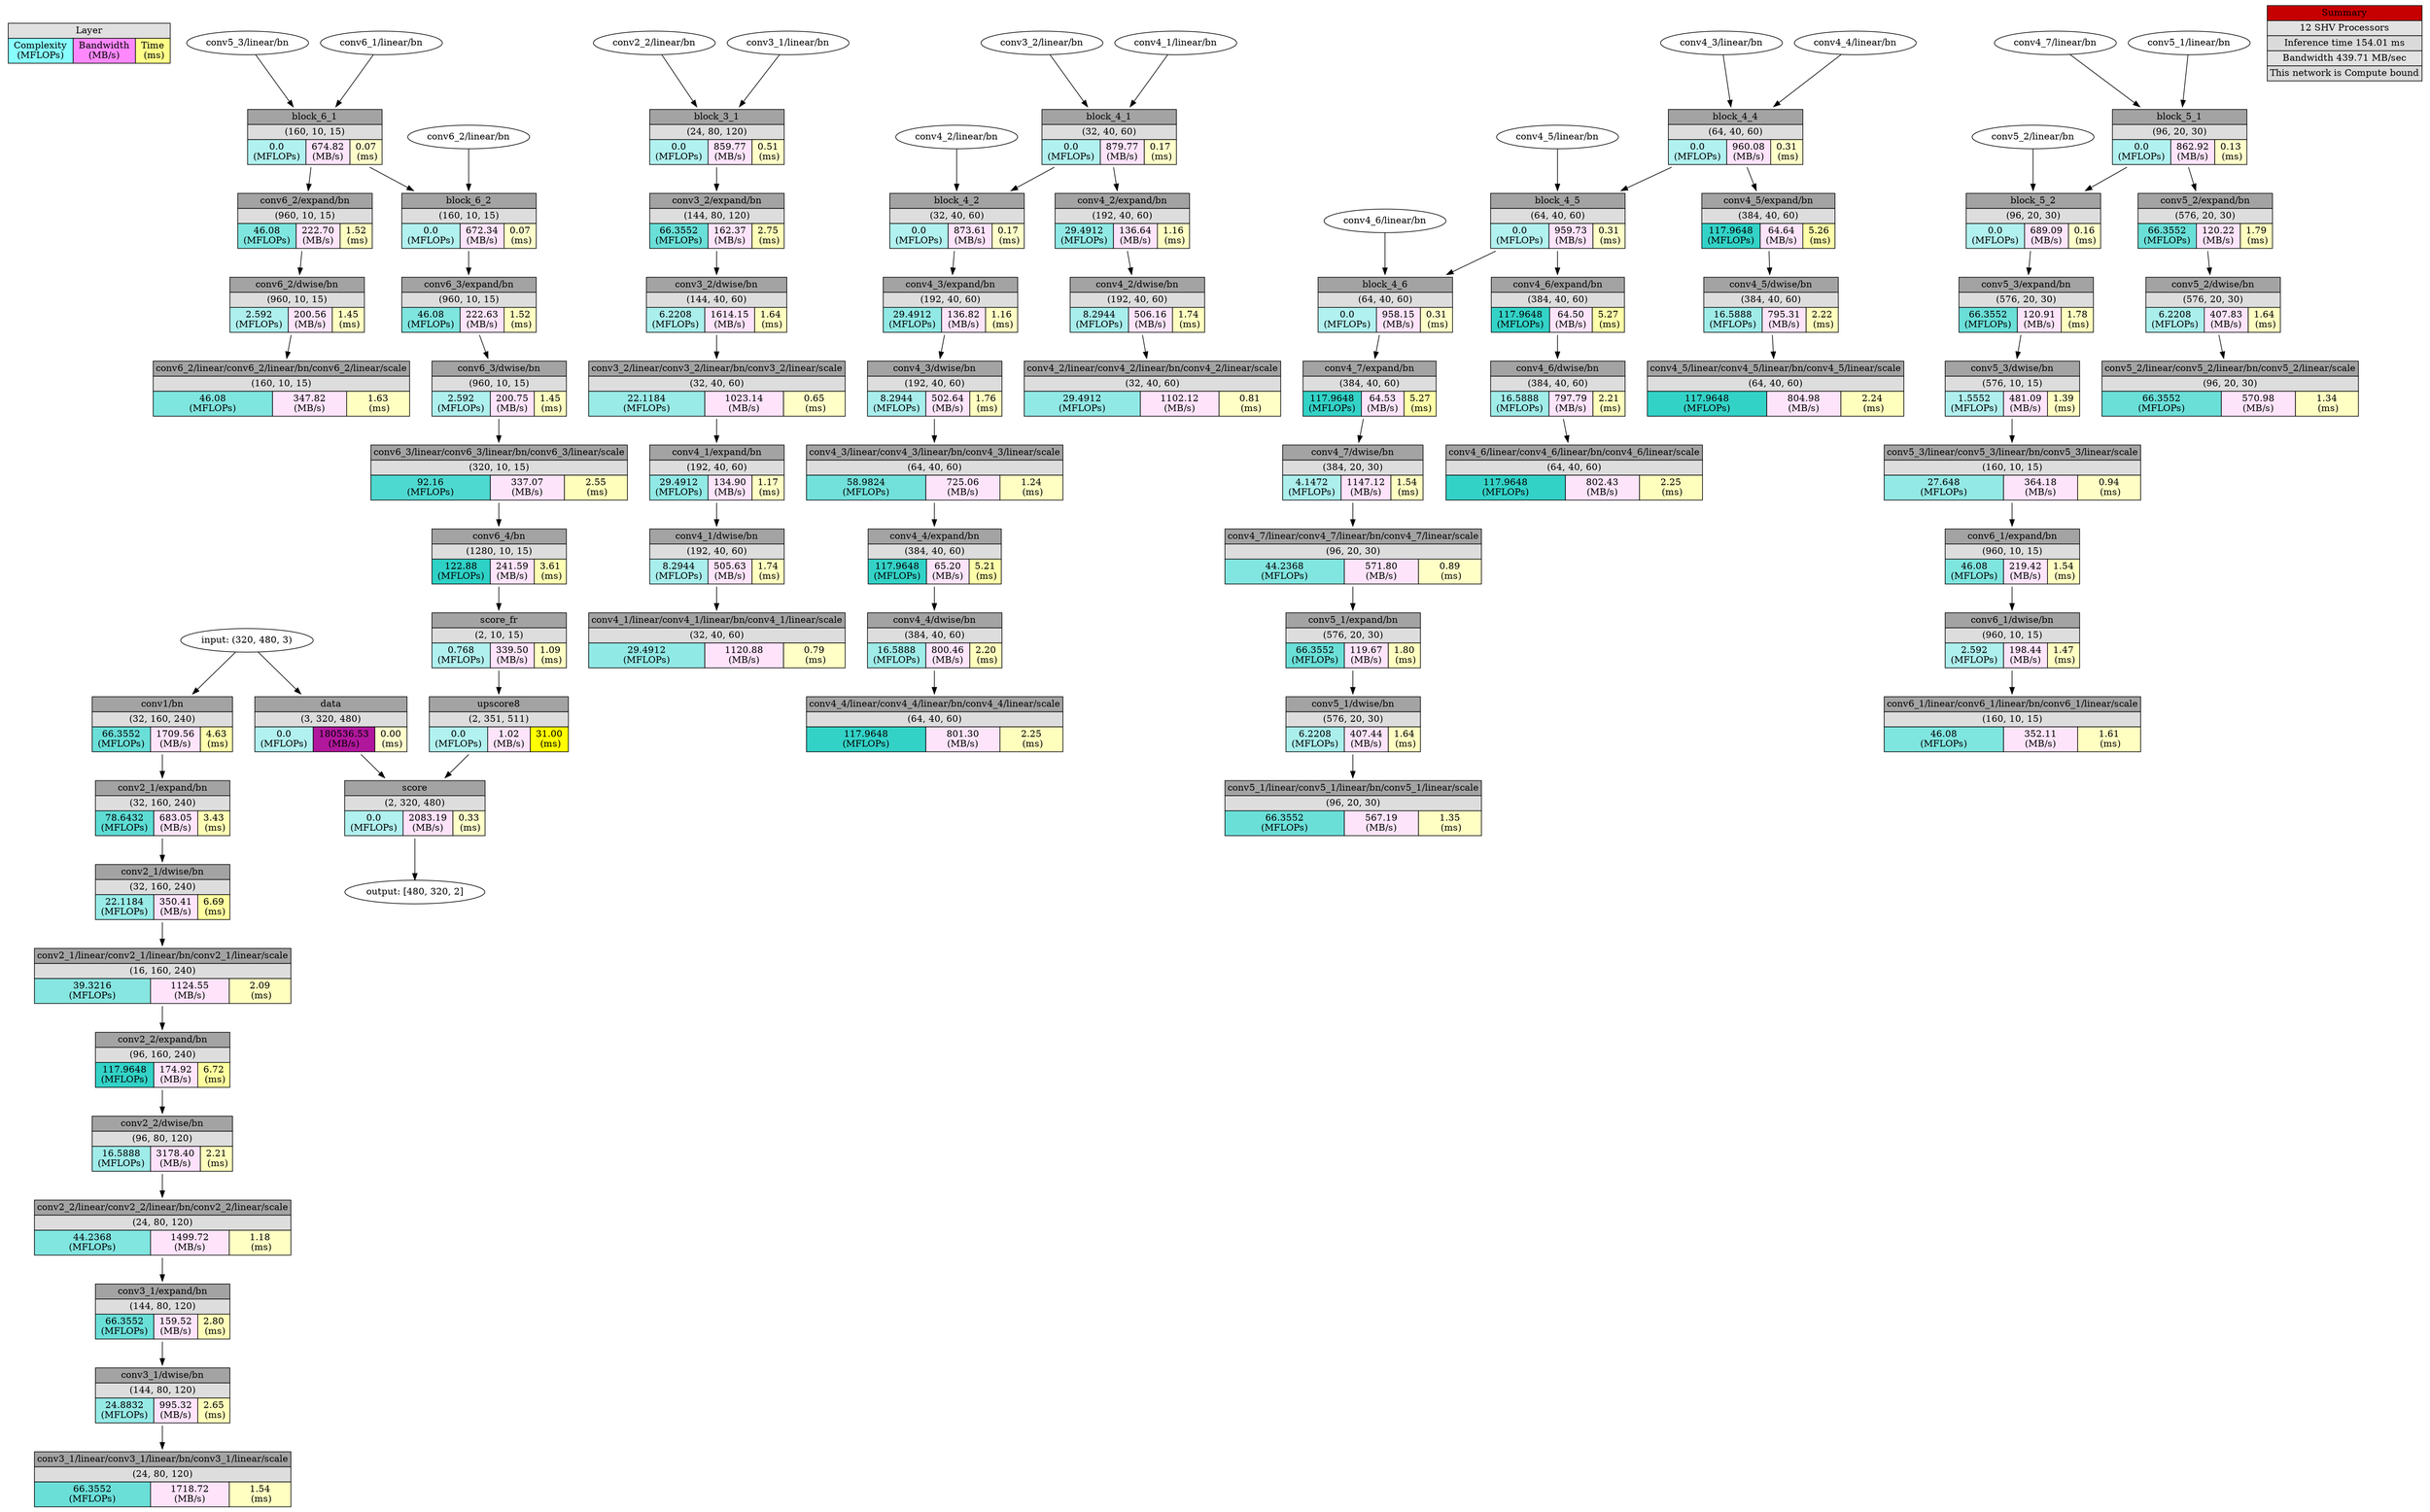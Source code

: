 digraph output {
	Legend [label=<<TABLE BORDER="0" CELLBORDER="1" CELLSPACING="0" CELLPADDING="3">
<TR><TD  BGCOLOR = "#E0E0E0" COLSPAN="3">Layer</TD></TR>
<TR><TD BGCOLOR = "#88FFFF"> Complexity <br/> (MFLOPs) </TD>
<TD BGCOLOR = "#FF88FF"> Bandwidth <br/> (MB/s) </TD>
<TD BGCOLOR = "#FFFF88"> Time <br/> (ms)</TD></TR>
</TABLE>>
 shape=plaintext]
	Input [label="input: (320, 480, 3)"]
	data [label=<
<TABLE BORDER="0" CELLBORDER="1" CELLSPACING="0" CELLPADDING="3">
<TR>
    <TD  BGCOLOR = "#A3A3A3" COLSPAN="3">data</TD>
</TR>
<TR>
    <TD  BGCOLOR = "#DDDDDD" COLSPAN="3">(3, 320, 480)</TD>
</TR>
<TR>
    <TD BGCOLOR = "#B1F1EF"> 0.0 <br/> (MFLOPs) </TD>
    <TD BGCOLOR = "#B1179D"> 180536.53 <br/> (MB/s) </TD>
    <TD BGCOLOR = "#FFFFCC"> 0.00 <br/> (ms)</TD>
</TR>
</TABLE>>
 shape=plaintext]
	Input -> data
	score [label=<
<TABLE BORDER="0" CELLBORDER="1" CELLSPACING="0" CELLPADDING="3">
<TR>
    <TD  BGCOLOR = "#A3A3A3" COLSPAN="3">score</TD>
</TR>
<TR>
    <TD  BGCOLOR = "#DDDDDD" COLSPAN="3">(2, 320, 480)</TD>
</TR>
<TR>
    <TD BGCOLOR = "#B1F1EF"> 0.0 <br/> (MFLOPs) </TD>
    <TD BGCOLOR = "#FEE2FA"> 2083.19 <br/> (MB/s) </TD>
    <TD BGCOLOR = "#FFFFC9"> 0.33 <br/> (ms)</TD>
</TR>
</TABLE>>
 shape=plaintext]
	upscore8 -> score
	data -> score
	"conv1/bn" [label=<
<TABLE BORDER="0" CELLBORDER="1" CELLSPACING="0" CELLPADDING="3">
<TR>
    <TD  BGCOLOR = "#A3A3A3" COLSPAN="3">conv1/bn</TD>
</TR>
<TR>
    <TD  BGCOLOR = "#DDDDDD" COLSPAN="3">(32, 160, 240)</TD>
</TR>
<TR>
    <TD BGCOLOR = "#6ADFD8"> 66.3552 <br/> (MFLOPs) </TD>
    <TD BGCOLOR = "#FEE3FB"> 1709.56 <br/> (MB/s) </TD>
    <TD BGCOLOR = "#FFFFAD"> 4.63 <br/> (ms)</TD>
</TR>
</TABLE>>
 shape=plaintext]
	Input -> "conv1/bn"
	"conv2_1/expand/bn" [label=<
<TABLE BORDER="0" CELLBORDER="1" CELLSPACING="0" CELLPADDING="3">
<TR>
    <TD  BGCOLOR = "#A3A3A3" COLSPAN="3">conv2_1/expand/bn</TD>
</TR>
<TR>
    <TD  BGCOLOR = "#DDDDDD" COLSPAN="3">(32, 160, 240)</TD>
</TR>
<TR>
    <TD BGCOLOR = "#5DDCD4"> 78.6432 <br/> (MFLOPs) </TD>
    <TD BGCOLOR = "#FEE4FB"> 683.05 <br/> (MB/s) </TD>
    <TD BGCOLOR = "#FFFFB5"> 3.43 <br/> (ms)</TD>
</TR>
</TABLE>>
 shape=plaintext]
	"conv1/bn" -> "conv2_1/expand/bn"
	"conv2_1/dwise/bn" [label=<
<TABLE BORDER="0" CELLBORDER="1" CELLSPACING="0" CELLPADDING="3">
<TR>
    <TD  BGCOLOR = "#A3A3A3" COLSPAN="3">conv2_1/dwise/bn</TD>
</TR>
<TR>
    <TD  BGCOLOR = "#DDDDDD" COLSPAN="3">(32, 160, 240)</TD>
</TR>
<TR>
    <TD BGCOLOR = "#99EBE7"> 22.1184 <br/> (MFLOPs) </TD>
    <TD BGCOLOR = "#FEE4FB"> 350.41 <br/> (MB/s) </TD>
    <TD BGCOLOR = "#FFFF9F"> 6.69 <br/> (ms)</TD>
</TR>
</TABLE>>
 shape=plaintext]
	"conv2_1/expand/bn" -> "conv2_1/dwise/bn"
	"conv2_1/linear/conv2_1/linear/bn/conv2_1/linear/scale" [label=<
<TABLE BORDER="0" CELLBORDER="1" CELLSPACING="0" CELLPADDING="3">
<TR>
    <TD  BGCOLOR = "#A3A3A3" COLSPAN="3">conv2_1/linear/conv2_1/linear/bn/conv2_1/linear/scale</TD>
</TR>
<TR>
    <TD  BGCOLOR = "#DDDDDD" COLSPAN="3">(16, 160, 240)</TD>
</TR>
<TR>
    <TD BGCOLOR = "#87E6E1"> 39.3216 <br/> (MFLOPs) </TD>
    <TD BGCOLOR = "#FEE3FB"> 1124.55 <br/> (MB/s) </TD>
    <TD BGCOLOR = "#FFFFBE"> 2.09 <br/> (ms)</TD>
</TR>
</TABLE>>
 shape=plaintext]
	"conv2_1/dwise/bn" -> "conv2_1/linear/conv2_1/linear/bn/conv2_1/linear/scale"
	"conv2_2/expand/bn" [label=<
<TABLE BORDER="0" CELLBORDER="1" CELLSPACING="0" CELLPADDING="3">
<TR>
    <TD  BGCOLOR = "#A3A3A3" COLSPAN="3">conv2_2/expand/bn</TD>
</TR>
<TR>
    <TD  BGCOLOR = "#DDDDDD" COLSPAN="3">(96, 160, 240)</TD>
</TR>
<TR>
    <TD BGCOLOR = "#33D2C7"> 117.9648 <br/> (MFLOPs) </TD>
    <TD BGCOLOR = "#FEE4FB"> 174.92 <br/> (MB/s) </TD>
    <TD BGCOLOR = "#FFFF9F"> 6.72 <br/> (ms)</TD>
</TR>
</TABLE>>
 shape=plaintext]
	"conv2_1/linear/conv2_1/linear/bn/conv2_1/linear/scale" -> "conv2_2/expand/bn"
	"conv2_2/dwise/bn" [label=<
<TABLE BORDER="0" CELLBORDER="1" CELLSPACING="0" CELLPADDING="3">
<TR>
    <TD  BGCOLOR = "#A3A3A3" COLSPAN="3">conv2_2/dwise/bn</TD>
</TR>
<TR>
    <TD  BGCOLOR = "#DDDDDD" COLSPAN="3">(96, 80, 120)</TD>
</TR>
<TR>
    <TD BGCOLOR = "#9FECE9"> 16.5888 <br/> (MFLOPs) </TD>
    <TD BGCOLOR = "#FDE1FA"> 3178.40 <br/> (MB/s) </TD>
    <TD BGCOLOR = "#FFFFBD"> 2.21 <br/> (ms)</TD>
</TR>
</TABLE>>
 shape=plaintext]
	"conv2_2/expand/bn" -> "conv2_2/dwise/bn"
	"conv2_2/linear/conv2_2/linear/bn/conv2_2/linear/scale" [label=<
<TABLE BORDER="0" CELLBORDER="1" CELLSPACING="0" CELLPADDING="3">
<TR>
    <TD  BGCOLOR = "#A3A3A3" COLSPAN="3">conv2_2/linear/conv2_2/linear/bn/conv2_2/linear/scale</TD>
</TR>
<TR>
    <TD  BGCOLOR = "#DDDDDD" COLSPAN="3">(24, 80, 120)</TD>
</TR>
<TR>
    <TD BGCOLOR = "#81E5E0"> 44.2368 <br/> (MFLOPs) </TD>
    <TD BGCOLOR = "#FEE3FB"> 1499.72 <br/> (MB/s) </TD>
    <TD BGCOLOR = "#FFFFC4"> 1.18 <br/> (ms)</TD>
</TR>
</TABLE>>
 shape=plaintext]
	"conv2_2/dwise/bn" -> "conv2_2/linear/conv2_2/linear/bn/conv2_2/linear/scale"
	"conv3_1/expand/bn" [label=<
<TABLE BORDER="0" CELLBORDER="1" CELLSPACING="0" CELLPADDING="3">
<TR>
    <TD  BGCOLOR = "#A3A3A3" COLSPAN="3">conv3_1/expand/bn</TD>
</TR>
<TR>
    <TD  BGCOLOR = "#DDDDDD" COLSPAN="3">(144, 80, 120)</TD>
</TR>
<TR>
    <TD BGCOLOR = "#6ADFD8"> 66.3552 <br/> (MFLOPs) </TD>
    <TD BGCOLOR = "#FEE4FB"> 159.52 <br/> (MB/s) </TD>
    <TD BGCOLOR = "#FFFFB9"> 2.80 <br/> (ms)</TD>
</TR>
</TABLE>>
 shape=plaintext]
	"conv2_2/linear/conv2_2/linear/bn/conv2_2/linear/scale" -> "conv3_1/expand/bn"
	"conv3_1/dwise/bn" [label=<
<TABLE BORDER="0" CELLBORDER="1" CELLSPACING="0" CELLPADDING="3">
<TR>
    <TD  BGCOLOR = "#A3A3A3" COLSPAN="3">conv3_1/dwise/bn</TD>
</TR>
<TR>
    <TD  BGCOLOR = "#DDDDDD" COLSPAN="3">(144, 80, 120)</TD>
</TR>
<TR>
    <TD BGCOLOR = "#96EAE6"> 24.8832 <br/> (MFLOPs) </TD>
    <TD BGCOLOR = "#FEE3FB"> 995.32 <br/> (MB/s) </TD>
    <TD BGCOLOR = "#FFFFBA"> 2.65 <br/> (ms)</TD>
</TR>
</TABLE>>
 shape=plaintext]
	"conv3_1/expand/bn" -> "conv3_1/dwise/bn"
	"conv3_1/linear/conv3_1/linear/bn/conv3_1/linear/scale" [label=<
<TABLE BORDER="0" CELLBORDER="1" CELLSPACING="0" CELLPADDING="3">
<TR>
    <TD  BGCOLOR = "#A3A3A3" COLSPAN="3">conv3_1/linear/conv3_1/linear/bn/conv3_1/linear/scale</TD>
</TR>
<TR>
    <TD  BGCOLOR = "#DDDDDD" COLSPAN="3">(24, 80, 120)</TD>
</TR>
<TR>
    <TD BGCOLOR = "#6ADFD8"> 66.3552 <br/> (MFLOPs) </TD>
    <TD BGCOLOR = "#FEE3FB"> 1718.72 <br/> (MB/s) </TD>
    <TD BGCOLOR = "#FFFFC1"> 1.54 <br/> (ms)</TD>
</TR>
</TABLE>>
 shape=plaintext]
	"conv3_1/dwise/bn" -> "conv3_1/linear/conv3_1/linear/bn/conv3_1/linear/scale"
	block_3_1 [label=<
<TABLE BORDER="0" CELLBORDER="1" CELLSPACING="0" CELLPADDING="3">
<TR>
    <TD  BGCOLOR = "#A3A3A3" COLSPAN="3">block_3_1</TD>
</TR>
<TR>
    <TD  BGCOLOR = "#DDDDDD" COLSPAN="3">(24, 80, 120)</TD>
</TR>
<TR>
    <TD BGCOLOR = "#B1F1EF"> 0.0 <br/> (MFLOPs) </TD>
    <TD BGCOLOR = "#FEE4FB"> 859.77 <br/> (MB/s) </TD>
    <TD BGCOLOR = "#FFFFC8"> 0.51 <br/> (ms)</TD>
</TR>
</TABLE>>
 shape=plaintext]
	"conv2_2/linear/bn" -> block_3_1
	"conv3_1/linear/bn" -> block_3_1
	"conv3_2/expand/bn" [label=<
<TABLE BORDER="0" CELLBORDER="1" CELLSPACING="0" CELLPADDING="3">
<TR>
    <TD  BGCOLOR = "#A3A3A3" COLSPAN="3">conv3_2/expand/bn</TD>
</TR>
<TR>
    <TD  BGCOLOR = "#DDDDDD" COLSPAN="3">(144, 80, 120)</TD>
</TR>
<TR>
    <TD BGCOLOR = "#6ADFD8"> 66.3552 <br/> (MFLOPs) </TD>
    <TD BGCOLOR = "#FEE4FB"> 162.37 <br/> (MB/s) </TD>
    <TD BGCOLOR = "#FFFFB9"> 2.75 <br/> (ms)</TD>
</TR>
</TABLE>>
 shape=plaintext]
	block_3_1 -> "conv3_2/expand/bn"
	"conv3_2/dwise/bn" [label=<
<TABLE BORDER="0" CELLBORDER="1" CELLSPACING="0" CELLPADDING="3">
<TR>
    <TD  BGCOLOR = "#A3A3A3" COLSPAN="3">conv3_2/dwise/bn</TD>
</TR>
<TR>
    <TD  BGCOLOR = "#DDDDDD" COLSPAN="3">(144, 40, 60)</TD>
</TR>
<TR>
    <TD BGCOLOR = "#AAEFEC"> 6.2208 <br/> (MFLOPs) </TD>
    <TD BGCOLOR = "#FEE3FB"> 1614.15 <br/> (MB/s) </TD>
    <TD BGCOLOR = "#FFFFC1"> 1.64 <br/> (ms)</TD>
</TR>
</TABLE>>
 shape=plaintext]
	"conv3_2/expand/bn" -> "conv3_2/dwise/bn"
	"conv3_2/linear/conv3_2/linear/bn/conv3_2/linear/scale" [label=<
<TABLE BORDER="0" CELLBORDER="1" CELLSPACING="0" CELLPADDING="3">
<TR>
    <TD  BGCOLOR = "#A3A3A3" COLSPAN="3">conv3_2/linear/conv3_2/linear/bn/conv3_2/linear/scale</TD>
</TR>
<TR>
    <TD  BGCOLOR = "#DDDDDD" COLSPAN="3">(32, 40, 60)</TD>
</TR>
<TR>
    <TD BGCOLOR = "#99EBE7"> 22.1184 <br/> (MFLOPs) </TD>
    <TD BGCOLOR = "#FEE3FB"> 1023.14 <br/> (MB/s) </TD>
    <TD BGCOLOR = "#FFFFC7"> 0.65 <br/> (ms)</TD>
</TR>
</TABLE>>
 shape=plaintext]
	"conv3_2/dwise/bn" -> "conv3_2/linear/conv3_2/linear/bn/conv3_2/linear/scale"
	"conv4_1/expand/bn" [label=<
<TABLE BORDER="0" CELLBORDER="1" CELLSPACING="0" CELLPADDING="3">
<TR>
    <TD  BGCOLOR = "#A3A3A3" COLSPAN="3">conv4_1/expand/bn</TD>
</TR>
<TR>
    <TD  BGCOLOR = "#DDDDDD" COLSPAN="3">(192, 40, 60)</TD>
</TR>
<TR>
    <TD BGCOLOR = "#91E9E5"> 29.4912 <br/> (MFLOPs) </TD>
    <TD BGCOLOR = "#FEE4FB"> 134.90 <br/> (MB/s) </TD>
    <TD BGCOLOR = "#FFFFC4"> 1.17 <br/> (ms)</TD>
</TR>
</TABLE>>
 shape=plaintext]
	"conv3_2/linear/conv3_2/linear/bn/conv3_2/linear/scale" -> "conv4_1/expand/bn"
	"conv4_1/dwise/bn" [label=<
<TABLE BORDER="0" CELLBORDER="1" CELLSPACING="0" CELLPADDING="3">
<TR>
    <TD  BGCOLOR = "#A3A3A3" COLSPAN="3">conv4_1/dwise/bn</TD>
</TR>
<TR>
    <TD  BGCOLOR = "#DDDDDD" COLSPAN="3">(192, 40, 60)</TD>
</TR>
<TR>
    <TD BGCOLOR = "#A8EEEC"> 8.2944 <br/> (MFLOPs) </TD>
    <TD BGCOLOR = "#FEE4FB"> 505.63 <br/> (MB/s) </TD>
    <TD BGCOLOR = "#FFFFC0"> 1.74 <br/> (ms)</TD>
</TR>
</TABLE>>
 shape=plaintext]
	"conv4_1/expand/bn" -> "conv4_1/dwise/bn"
	"conv4_1/linear/conv4_1/linear/bn/conv4_1/linear/scale" [label=<
<TABLE BORDER="0" CELLBORDER="1" CELLSPACING="0" CELLPADDING="3">
<TR>
    <TD  BGCOLOR = "#A3A3A3" COLSPAN="3">conv4_1/linear/conv4_1/linear/bn/conv4_1/linear/scale</TD>
</TR>
<TR>
    <TD  BGCOLOR = "#DDDDDD" COLSPAN="3">(32, 40, 60)</TD>
</TR>
<TR>
    <TD BGCOLOR = "#91E9E5"> 29.4912 <br/> (MFLOPs) </TD>
    <TD BGCOLOR = "#FEE3FB"> 1120.88 <br/> (MB/s) </TD>
    <TD BGCOLOR = "#FFFFC6"> 0.79 <br/> (ms)</TD>
</TR>
</TABLE>>
 shape=plaintext]
	"conv4_1/dwise/bn" -> "conv4_1/linear/conv4_1/linear/bn/conv4_1/linear/scale"
	block_4_1 [label=<
<TABLE BORDER="0" CELLBORDER="1" CELLSPACING="0" CELLPADDING="3">
<TR>
    <TD  BGCOLOR = "#A3A3A3" COLSPAN="3">block_4_1</TD>
</TR>
<TR>
    <TD  BGCOLOR = "#DDDDDD" COLSPAN="3">(32, 40, 60)</TD>
</TR>
<TR>
    <TD BGCOLOR = "#B1F1EF"> 0.0 <br/> (MFLOPs) </TD>
    <TD BGCOLOR = "#FEE4FB"> 879.77 <br/> (MB/s) </TD>
    <TD BGCOLOR = "#FFFFCA"> 0.17 <br/> (ms)</TD>
</TR>
</TABLE>>
 shape=plaintext]
	"conv3_2/linear/bn" -> block_4_1
	"conv4_1/linear/bn" -> block_4_1
	"conv4_2/expand/bn" [label=<
<TABLE BORDER="0" CELLBORDER="1" CELLSPACING="0" CELLPADDING="3">
<TR>
    <TD  BGCOLOR = "#A3A3A3" COLSPAN="3">conv4_2/expand/bn</TD>
</TR>
<TR>
    <TD  BGCOLOR = "#DDDDDD" COLSPAN="3">(192, 40, 60)</TD>
</TR>
<TR>
    <TD BGCOLOR = "#91E9E5"> 29.4912 <br/> (MFLOPs) </TD>
    <TD BGCOLOR = "#FEE4FB"> 136.64 <br/> (MB/s) </TD>
    <TD BGCOLOR = "#FFFFC4"> 1.16 <br/> (ms)</TD>
</TR>
</TABLE>>
 shape=plaintext]
	block_4_1 -> "conv4_2/expand/bn"
	"conv4_2/dwise/bn" [label=<
<TABLE BORDER="0" CELLBORDER="1" CELLSPACING="0" CELLPADDING="3">
<TR>
    <TD  BGCOLOR = "#A3A3A3" COLSPAN="3">conv4_2/dwise/bn</TD>
</TR>
<TR>
    <TD  BGCOLOR = "#DDDDDD" COLSPAN="3">(192, 40, 60)</TD>
</TR>
<TR>
    <TD BGCOLOR = "#A8EEEC"> 8.2944 <br/> (MFLOPs) </TD>
    <TD BGCOLOR = "#FEE4FB"> 506.16 <br/> (MB/s) </TD>
    <TD BGCOLOR = "#FFFFC0"> 1.74 <br/> (ms)</TD>
</TR>
</TABLE>>
 shape=plaintext]
	"conv4_2/expand/bn" -> "conv4_2/dwise/bn"
	"conv4_2/linear/conv4_2/linear/bn/conv4_2/linear/scale" [label=<
<TABLE BORDER="0" CELLBORDER="1" CELLSPACING="0" CELLPADDING="3">
<TR>
    <TD  BGCOLOR = "#A3A3A3" COLSPAN="3">conv4_2/linear/conv4_2/linear/bn/conv4_2/linear/scale</TD>
</TR>
<TR>
    <TD  BGCOLOR = "#DDDDDD" COLSPAN="3">(32, 40, 60)</TD>
</TR>
<TR>
    <TD BGCOLOR = "#91E9E5"> 29.4912 <br/> (MFLOPs) </TD>
    <TD BGCOLOR = "#FEE3FB"> 1102.12 <br/> (MB/s) </TD>
    <TD BGCOLOR = "#FFFFC6"> 0.81 <br/> (ms)</TD>
</TR>
</TABLE>>
 shape=plaintext]
	"conv4_2/dwise/bn" -> "conv4_2/linear/conv4_2/linear/bn/conv4_2/linear/scale"
	block_4_2 [label=<
<TABLE BORDER="0" CELLBORDER="1" CELLSPACING="0" CELLPADDING="3">
<TR>
    <TD  BGCOLOR = "#A3A3A3" COLSPAN="3">block_4_2</TD>
</TR>
<TR>
    <TD  BGCOLOR = "#DDDDDD" COLSPAN="3">(32, 40, 60)</TD>
</TR>
<TR>
    <TD BGCOLOR = "#B1F1EF"> 0.0 <br/> (MFLOPs) </TD>
    <TD BGCOLOR = "#FEE4FB"> 873.61 <br/> (MB/s) </TD>
    <TD BGCOLOR = "#FFFFCA"> 0.17 <br/> (ms)</TD>
</TR>
</TABLE>>
 shape=plaintext]
	block_4_1 -> block_4_2
	"conv4_2/linear/bn" -> block_4_2
	"conv4_3/expand/bn" [label=<
<TABLE BORDER="0" CELLBORDER="1" CELLSPACING="0" CELLPADDING="3">
<TR>
    <TD  BGCOLOR = "#A3A3A3" COLSPAN="3">conv4_3/expand/bn</TD>
</TR>
<TR>
    <TD  BGCOLOR = "#DDDDDD" COLSPAN="3">(192, 40, 60)</TD>
</TR>
<TR>
    <TD BGCOLOR = "#91E9E5"> 29.4912 <br/> (MFLOPs) </TD>
    <TD BGCOLOR = "#FEE4FB"> 136.82 <br/> (MB/s) </TD>
    <TD BGCOLOR = "#FFFFC4"> 1.16 <br/> (ms)</TD>
</TR>
</TABLE>>
 shape=plaintext]
	block_4_2 -> "conv4_3/expand/bn"
	"conv4_3/dwise/bn" [label=<
<TABLE BORDER="0" CELLBORDER="1" CELLSPACING="0" CELLPADDING="3">
<TR>
    <TD  BGCOLOR = "#A3A3A3" COLSPAN="3">conv4_3/dwise/bn</TD>
</TR>
<TR>
    <TD  BGCOLOR = "#DDDDDD" COLSPAN="3">(192, 40, 60)</TD>
</TR>
<TR>
    <TD BGCOLOR = "#A8EEEC"> 8.2944 <br/> (MFLOPs) </TD>
    <TD BGCOLOR = "#FEE4FB"> 502.64 <br/> (MB/s) </TD>
    <TD BGCOLOR = "#FFFFC0"> 1.76 <br/> (ms)</TD>
</TR>
</TABLE>>
 shape=plaintext]
	"conv4_3/expand/bn" -> "conv4_3/dwise/bn"
	"conv4_3/linear/conv4_3/linear/bn/conv4_3/linear/scale" [label=<
<TABLE BORDER="0" CELLBORDER="1" CELLSPACING="0" CELLPADDING="3">
<TR>
    <TD  BGCOLOR = "#A3A3A3" COLSPAN="3">conv4_3/linear/conv4_3/linear/bn/conv4_3/linear/scale</TD>
</TR>
<TR>
    <TD  BGCOLOR = "#DDDDDD" COLSPAN="3">(64, 40, 60)</TD>
</TR>
<TR>
    <TD BGCOLOR = "#72E1DB"> 58.9824 <br/> (MFLOPs) </TD>
    <TD BGCOLOR = "#FEE4FB"> 725.06 <br/> (MB/s) </TD>
    <TD BGCOLOR = "#FFFFC3"> 1.24 <br/> (ms)</TD>
</TR>
</TABLE>>
 shape=plaintext]
	"conv4_3/dwise/bn" -> "conv4_3/linear/conv4_3/linear/bn/conv4_3/linear/scale"
	"conv4_4/expand/bn" [label=<
<TABLE BORDER="0" CELLBORDER="1" CELLSPACING="0" CELLPADDING="3">
<TR>
    <TD  BGCOLOR = "#A3A3A3" COLSPAN="3">conv4_4/expand/bn</TD>
</TR>
<TR>
    <TD  BGCOLOR = "#DDDDDD" COLSPAN="3">(384, 40, 60)</TD>
</TR>
<TR>
    <TD BGCOLOR = "#33D2C7"> 117.9648 <br/> (MFLOPs) </TD>
    <TD BGCOLOR = "#FEE4FB"> 65.20 <br/> (MB/s) </TD>
    <TD BGCOLOR = "#FFFFA9"> 5.21 <br/> (ms)</TD>
</TR>
</TABLE>>
 shape=plaintext]
	"conv4_3/linear/conv4_3/linear/bn/conv4_3/linear/scale" -> "conv4_4/expand/bn"
	"conv4_4/dwise/bn" [label=<
<TABLE BORDER="0" CELLBORDER="1" CELLSPACING="0" CELLPADDING="3">
<TR>
    <TD  BGCOLOR = "#A3A3A3" COLSPAN="3">conv4_4/dwise/bn</TD>
</TR>
<TR>
    <TD  BGCOLOR = "#DDDDDD" COLSPAN="3">(384, 40, 60)</TD>
</TR>
<TR>
    <TD BGCOLOR = "#9FECE9"> 16.5888 <br/> (MFLOPs) </TD>
    <TD BGCOLOR = "#FEE4FB"> 800.46 <br/> (MB/s) </TD>
    <TD BGCOLOR = "#FFFFBD"> 2.20 <br/> (ms)</TD>
</TR>
</TABLE>>
 shape=plaintext]
	"conv4_4/expand/bn" -> "conv4_4/dwise/bn"
	"conv4_4/linear/conv4_4/linear/bn/conv4_4/linear/scale" [label=<
<TABLE BORDER="0" CELLBORDER="1" CELLSPACING="0" CELLPADDING="3">
<TR>
    <TD  BGCOLOR = "#A3A3A3" COLSPAN="3">conv4_4/linear/conv4_4/linear/bn/conv4_4/linear/scale</TD>
</TR>
<TR>
    <TD  BGCOLOR = "#DDDDDD" COLSPAN="3">(64, 40, 60)</TD>
</TR>
<TR>
    <TD BGCOLOR = "#33D2C7"> 117.9648 <br/> (MFLOPs) </TD>
    <TD BGCOLOR = "#FEE4FB"> 801.30 <br/> (MB/s) </TD>
    <TD BGCOLOR = "#FFFFBD"> 2.25 <br/> (ms)</TD>
</TR>
</TABLE>>
 shape=plaintext]
	"conv4_4/dwise/bn" -> "conv4_4/linear/conv4_4/linear/bn/conv4_4/linear/scale"
	block_4_4 [label=<
<TABLE BORDER="0" CELLBORDER="1" CELLSPACING="0" CELLPADDING="3">
<TR>
    <TD  BGCOLOR = "#A3A3A3" COLSPAN="3">block_4_4</TD>
</TR>
<TR>
    <TD  BGCOLOR = "#DDDDDD" COLSPAN="3">(64, 40, 60)</TD>
</TR>
<TR>
    <TD BGCOLOR = "#B1F1EF"> 0.0 <br/> (MFLOPs) </TD>
    <TD BGCOLOR = "#FEE3FB"> 960.08 <br/> (MB/s) </TD>
    <TD BGCOLOR = "#FFFFC9"> 0.31 <br/> (ms)</TD>
</TR>
</TABLE>>
 shape=plaintext]
	"conv4_3/linear/bn" -> block_4_4
	"conv4_4/linear/bn" -> block_4_4
	"conv4_5/expand/bn" [label=<
<TABLE BORDER="0" CELLBORDER="1" CELLSPACING="0" CELLPADDING="3">
<TR>
    <TD  BGCOLOR = "#A3A3A3" COLSPAN="3">conv4_5/expand/bn</TD>
</TR>
<TR>
    <TD  BGCOLOR = "#DDDDDD" COLSPAN="3">(384, 40, 60)</TD>
</TR>
<TR>
    <TD BGCOLOR = "#33D2C7"> 117.9648 <br/> (MFLOPs) </TD>
    <TD BGCOLOR = "#FEE4FB"> 64.64 <br/> (MB/s) </TD>
    <TD BGCOLOR = "#FFFFA9"> 5.26 <br/> (ms)</TD>
</TR>
</TABLE>>
 shape=plaintext]
	block_4_4 -> "conv4_5/expand/bn"
	"conv4_5/dwise/bn" [label=<
<TABLE BORDER="0" CELLBORDER="1" CELLSPACING="0" CELLPADDING="3">
<TR>
    <TD  BGCOLOR = "#A3A3A3" COLSPAN="3">conv4_5/dwise/bn</TD>
</TR>
<TR>
    <TD  BGCOLOR = "#DDDDDD" COLSPAN="3">(384, 40, 60)</TD>
</TR>
<TR>
    <TD BGCOLOR = "#9FECE9"> 16.5888 <br/> (MFLOPs) </TD>
    <TD BGCOLOR = "#FEE4FB"> 795.31 <br/> (MB/s) </TD>
    <TD BGCOLOR = "#FFFFBD"> 2.22 <br/> (ms)</TD>
</TR>
</TABLE>>
 shape=plaintext]
	"conv4_5/expand/bn" -> "conv4_5/dwise/bn"
	"conv4_5/linear/conv4_5/linear/bn/conv4_5/linear/scale" [label=<
<TABLE BORDER="0" CELLBORDER="1" CELLSPACING="0" CELLPADDING="3">
<TR>
    <TD  BGCOLOR = "#A3A3A3" COLSPAN="3">conv4_5/linear/conv4_5/linear/bn/conv4_5/linear/scale</TD>
</TR>
<TR>
    <TD  BGCOLOR = "#DDDDDD" COLSPAN="3">(64, 40, 60)</TD>
</TR>
<TR>
    <TD BGCOLOR = "#33D2C7"> 117.9648 <br/> (MFLOPs) </TD>
    <TD BGCOLOR = "#FEE4FB"> 804.98 <br/> (MB/s) </TD>
    <TD BGCOLOR = "#FFFFBD"> 2.24 <br/> (ms)</TD>
</TR>
</TABLE>>
 shape=plaintext]
	"conv4_5/dwise/bn" -> "conv4_5/linear/conv4_5/linear/bn/conv4_5/linear/scale"
	block_4_5 [label=<
<TABLE BORDER="0" CELLBORDER="1" CELLSPACING="0" CELLPADDING="3">
<TR>
    <TD  BGCOLOR = "#A3A3A3" COLSPAN="3">block_4_5</TD>
</TR>
<TR>
    <TD  BGCOLOR = "#DDDDDD" COLSPAN="3">(64, 40, 60)</TD>
</TR>
<TR>
    <TD BGCOLOR = "#B1F1EF"> 0.0 <br/> (MFLOPs) </TD>
    <TD BGCOLOR = "#FEE3FB"> 959.73 <br/> (MB/s) </TD>
    <TD BGCOLOR = "#FFFFC9"> 0.31 <br/> (ms)</TD>
</TR>
</TABLE>>
 shape=plaintext]
	block_4_4 -> block_4_5
	"conv4_5/linear/bn" -> block_4_5
	"conv4_6/expand/bn" [label=<
<TABLE BORDER="0" CELLBORDER="1" CELLSPACING="0" CELLPADDING="3">
<TR>
    <TD  BGCOLOR = "#A3A3A3" COLSPAN="3">conv4_6/expand/bn</TD>
</TR>
<TR>
    <TD  BGCOLOR = "#DDDDDD" COLSPAN="3">(384, 40, 60)</TD>
</TR>
<TR>
    <TD BGCOLOR = "#33D2C7"> 117.9648 <br/> (MFLOPs) </TD>
    <TD BGCOLOR = "#FEE4FB"> 64.50 <br/> (MB/s) </TD>
    <TD BGCOLOR = "#FFFFA9"> 5.27 <br/> (ms)</TD>
</TR>
</TABLE>>
 shape=plaintext]
	block_4_5 -> "conv4_6/expand/bn"
	"conv4_6/dwise/bn" [label=<
<TABLE BORDER="0" CELLBORDER="1" CELLSPACING="0" CELLPADDING="3">
<TR>
    <TD  BGCOLOR = "#A3A3A3" COLSPAN="3">conv4_6/dwise/bn</TD>
</TR>
<TR>
    <TD  BGCOLOR = "#DDDDDD" COLSPAN="3">(384, 40, 60)</TD>
</TR>
<TR>
    <TD BGCOLOR = "#9FECE9"> 16.5888 <br/> (MFLOPs) </TD>
    <TD BGCOLOR = "#FEE4FB"> 797.79 <br/> (MB/s) </TD>
    <TD BGCOLOR = "#FFFFBD"> 2.21 <br/> (ms)</TD>
</TR>
</TABLE>>
 shape=plaintext]
	"conv4_6/expand/bn" -> "conv4_6/dwise/bn"
	"conv4_6/linear/conv4_6/linear/bn/conv4_6/linear/scale" [label=<
<TABLE BORDER="0" CELLBORDER="1" CELLSPACING="0" CELLPADDING="3">
<TR>
    <TD  BGCOLOR = "#A3A3A3" COLSPAN="3">conv4_6/linear/conv4_6/linear/bn/conv4_6/linear/scale</TD>
</TR>
<TR>
    <TD  BGCOLOR = "#DDDDDD" COLSPAN="3">(64, 40, 60)</TD>
</TR>
<TR>
    <TD BGCOLOR = "#33D2C7"> 117.9648 <br/> (MFLOPs) </TD>
    <TD BGCOLOR = "#FEE4FB"> 802.43 <br/> (MB/s) </TD>
    <TD BGCOLOR = "#FFFFBD"> 2.25 <br/> (ms)</TD>
</TR>
</TABLE>>
 shape=plaintext]
	"conv4_6/dwise/bn" -> "conv4_6/linear/conv4_6/linear/bn/conv4_6/linear/scale"
	block_4_6 [label=<
<TABLE BORDER="0" CELLBORDER="1" CELLSPACING="0" CELLPADDING="3">
<TR>
    <TD  BGCOLOR = "#A3A3A3" COLSPAN="3">block_4_6</TD>
</TR>
<TR>
    <TD  BGCOLOR = "#DDDDDD" COLSPAN="3">(64, 40, 60)</TD>
</TR>
<TR>
    <TD BGCOLOR = "#B1F1EF"> 0.0 <br/> (MFLOPs) </TD>
    <TD BGCOLOR = "#FEE3FB"> 958.15 <br/> (MB/s) </TD>
    <TD BGCOLOR = "#FFFFC9"> 0.31 <br/> (ms)</TD>
</TR>
</TABLE>>
 shape=plaintext]
	block_4_5 -> block_4_6
	"conv4_6/linear/bn" -> block_4_6
	"conv4_7/expand/bn" [label=<
<TABLE BORDER="0" CELLBORDER="1" CELLSPACING="0" CELLPADDING="3">
<TR>
    <TD  BGCOLOR = "#A3A3A3" COLSPAN="3">conv4_7/expand/bn</TD>
</TR>
<TR>
    <TD  BGCOLOR = "#DDDDDD" COLSPAN="3">(384, 40, 60)</TD>
</TR>
<TR>
    <TD BGCOLOR = "#33D2C7"> 117.9648 <br/> (MFLOPs) </TD>
    <TD BGCOLOR = "#FEE4FB"> 64.53 <br/> (MB/s) </TD>
    <TD BGCOLOR = "#FFFFA9"> 5.27 <br/> (ms)</TD>
</TR>
</TABLE>>
 shape=plaintext]
	block_4_6 -> "conv4_7/expand/bn"
	"conv4_7/dwise/bn" [label=<
<TABLE BORDER="0" CELLBORDER="1" CELLSPACING="0" CELLPADDING="3">
<TR>
    <TD  BGCOLOR = "#A3A3A3" COLSPAN="3">conv4_7/dwise/bn</TD>
</TR>
<TR>
    <TD  BGCOLOR = "#DDDDDD" COLSPAN="3">(384, 20, 30)</TD>
</TR>
<TR>
    <TD BGCOLOR = "#ACEFED"> 4.1472 <br/> (MFLOPs) </TD>
    <TD BGCOLOR = "#FEE3FB"> 1147.12 <br/> (MB/s) </TD>
    <TD BGCOLOR = "#FFFFC1"> 1.54 <br/> (ms)</TD>
</TR>
</TABLE>>
 shape=plaintext]
	"conv4_7/expand/bn" -> "conv4_7/dwise/bn"
	"conv4_7/linear/conv4_7/linear/bn/conv4_7/linear/scale" [label=<
<TABLE BORDER="0" CELLBORDER="1" CELLSPACING="0" CELLPADDING="3">
<TR>
    <TD  BGCOLOR = "#A3A3A3" COLSPAN="3">conv4_7/linear/conv4_7/linear/bn/conv4_7/linear/scale</TD>
</TR>
<TR>
    <TD  BGCOLOR = "#DDDDDD" COLSPAN="3">(96, 20, 30)</TD>
</TR>
<TR>
    <TD BGCOLOR = "#81E5E0"> 44.2368 <br/> (MFLOPs) </TD>
    <TD BGCOLOR = "#FEE4FB"> 571.80 <br/> (MB/s) </TD>
    <TD BGCOLOR = "#FFFFC6"> 0.89 <br/> (ms)</TD>
</TR>
</TABLE>>
 shape=plaintext]
	"conv4_7/dwise/bn" -> "conv4_7/linear/conv4_7/linear/bn/conv4_7/linear/scale"
	"conv5_1/expand/bn" [label=<
<TABLE BORDER="0" CELLBORDER="1" CELLSPACING="0" CELLPADDING="3">
<TR>
    <TD  BGCOLOR = "#A3A3A3" COLSPAN="3">conv5_1/expand/bn</TD>
</TR>
<TR>
    <TD  BGCOLOR = "#DDDDDD" COLSPAN="3">(576, 20, 30)</TD>
</TR>
<TR>
    <TD BGCOLOR = "#6ADFD8"> 66.3552 <br/> (MFLOPs) </TD>
    <TD BGCOLOR = "#FEE4FB"> 119.67 <br/> (MB/s) </TD>
    <TD BGCOLOR = "#FFFFC0"> 1.80 <br/> (ms)</TD>
</TR>
</TABLE>>
 shape=plaintext]
	"conv4_7/linear/conv4_7/linear/bn/conv4_7/linear/scale" -> "conv5_1/expand/bn"
	"conv5_1/dwise/bn" [label=<
<TABLE BORDER="0" CELLBORDER="1" CELLSPACING="0" CELLPADDING="3">
<TR>
    <TD  BGCOLOR = "#A3A3A3" COLSPAN="3">conv5_1/dwise/bn</TD>
</TR>
<TR>
    <TD  BGCOLOR = "#DDDDDD" COLSPAN="3">(576, 20, 30)</TD>
</TR>
<TR>
    <TD BGCOLOR = "#AAEFEC"> 6.2208 <br/> (MFLOPs) </TD>
    <TD BGCOLOR = "#FEE4FB"> 407.44 <br/> (MB/s) </TD>
    <TD BGCOLOR = "#FFFFC1"> 1.64 <br/> (ms)</TD>
</TR>
</TABLE>>
 shape=plaintext]
	"conv5_1/expand/bn" -> "conv5_1/dwise/bn"
	"conv5_1/linear/conv5_1/linear/bn/conv5_1/linear/scale" [label=<
<TABLE BORDER="0" CELLBORDER="1" CELLSPACING="0" CELLPADDING="3">
<TR>
    <TD  BGCOLOR = "#A3A3A3" COLSPAN="3">conv5_1/linear/conv5_1/linear/bn/conv5_1/linear/scale</TD>
</TR>
<TR>
    <TD  BGCOLOR = "#DDDDDD" COLSPAN="3">(96, 20, 30)</TD>
</TR>
<TR>
    <TD BGCOLOR = "#6ADFD8"> 66.3552 <br/> (MFLOPs) </TD>
    <TD BGCOLOR = "#FEE4FB"> 567.19 <br/> (MB/s) </TD>
    <TD BGCOLOR = "#FFFFC3"> 1.35 <br/> (ms)</TD>
</TR>
</TABLE>>
 shape=plaintext]
	"conv5_1/dwise/bn" -> "conv5_1/linear/conv5_1/linear/bn/conv5_1/linear/scale"
	block_5_1 [label=<
<TABLE BORDER="0" CELLBORDER="1" CELLSPACING="0" CELLPADDING="3">
<TR>
    <TD  BGCOLOR = "#A3A3A3" COLSPAN="3">block_5_1</TD>
</TR>
<TR>
    <TD  BGCOLOR = "#DDDDDD" COLSPAN="3">(96, 20, 30)</TD>
</TR>
<TR>
    <TD BGCOLOR = "#B1F1EF"> 0.0 <br/> (MFLOPs) </TD>
    <TD BGCOLOR = "#FEE4FB"> 862.92 <br/> (MB/s) </TD>
    <TD BGCOLOR = "#FFFFCB"> 0.13 <br/> (ms)</TD>
</TR>
</TABLE>>
 shape=plaintext]
	"conv4_7/linear/bn" -> block_5_1
	"conv5_1/linear/bn" -> block_5_1
	"conv5_2/expand/bn" [label=<
<TABLE BORDER="0" CELLBORDER="1" CELLSPACING="0" CELLPADDING="3">
<TR>
    <TD  BGCOLOR = "#A3A3A3" COLSPAN="3">conv5_2/expand/bn</TD>
</TR>
<TR>
    <TD  BGCOLOR = "#DDDDDD" COLSPAN="3">(576, 20, 30)</TD>
</TR>
<TR>
    <TD BGCOLOR = "#6ADFD8"> 66.3552 <br/> (MFLOPs) </TD>
    <TD BGCOLOR = "#FEE4FB"> 120.22 <br/> (MB/s) </TD>
    <TD BGCOLOR = "#FFFFC0"> 1.79 <br/> (ms)</TD>
</TR>
</TABLE>>
 shape=plaintext]
	block_5_1 -> "conv5_2/expand/bn"
	"conv5_2/dwise/bn" [label=<
<TABLE BORDER="0" CELLBORDER="1" CELLSPACING="0" CELLPADDING="3">
<TR>
    <TD  BGCOLOR = "#A3A3A3" COLSPAN="3">conv5_2/dwise/bn</TD>
</TR>
<TR>
    <TD  BGCOLOR = "#DDDDDD" COLSPAN="3">(576, 20, 30)</TD>
</TR>
<TR>
    <TD BGCOLOR = "#AAEFEC"> 6.2208 <br/> (MFLOPs) </TD>
    <TD BGCOLOR = "#FEE4FB"> 407.83 <br/> (MB/s) </TD>
    <TD BGCOLOR = "#FFFFC1"> 1.64 <br/> (ms)</TD>
</TR>
</TABLE>>
 shape=plaintext]
	"conv5_2/expand/bn" -> "conv5_2/dwise/bn"
	"conv5_2/linear/conv5_2/linear/bn/conv5_2/linear/scale" [label=<
<TABLE BORDER="0" CELLBORDER="1" CELLSPACING="0" CELLPADDING="3">
<TR>
    <TD  BGCOLOR = "#A3A3A3" COLSPAN="3">conv5_2/linear/conv5_2/linear/bn/conv5_2/linear/scale</TD>
</TR>
<TR>
    <TD  BGCOLOR = "#DDDDDD" COLSPAN="3">(96, 20, 30)</TD>
</TR>
<TR>
    <TD BGCOLOR = "#6ADFD8"> 66.3552 <br/> (MFLOPs) </TD>
    <TD BGCOLOR = "#FEE4FB"> 570.98 <br/> (MB/s) </TD>
    <TD BGCOLOR = "#FFFFC3"> 1.34 <br/> (ms)</TD>
</TR>
</TABLE>>
 shape=plaintext]
	"conv5_2/dwise/bn" -> "conv5_2/linear/conv5_2/linear/bn/conv5_2/linear/scale"
	block_5_2 [label=<
<TABLE BORDER="0" CELLBORDER="1" CELLSPACING="0" CELLPADDING="3">
<TR>
    <TD  BGCOLOR = "#A3A3A3" COLSPAN="3">block_5_2</TD>
</TR>
<TR>
    <TD  BGCOLOR = "#DDDDDD" COLSPAN="3">(96, 20, 30)</TD>
</TR>
<TR>
    <TD BGCOLOR = "#B1F1EF"> 0.0 <br/> (MFLOPs) </TD>
    <TD BGCOLOR = "#FEE4FB"> 689.09 <br/> (MB/s) </TD>
    <TD BGCOLOR = "#FFFFCA"> 0.16 <br/> (ms)</TD>
</TR>
</TABLE>>
 shape=plaintext]
	block_5_1 -> block_5_2
	"conv5_2/linear/bn" -> block_5_2
	"conv5_3/expand/bn" [label=<
<TABLE BORDER="0" CELLBORDER="1" CELLSPACING="0" CELLPADDING="3">
<TR>
    <TD  BGCOLOR = "#A3A3A3" COLSPAN="3">conv5_3/expand/bn</TD>
</TR>
<TR>
    <TD  BGCOLOR = "#DDDDDD" COLSPAN="3">(576, 20, 30)</TD>
</TR>
<TR>
    <TD BGCOLOR = "#6ADFD8"> 66.3552 <br/> (MFLOPs) </TD>
    <TD BGCOLOR = "#FEE4FB"> 120.91 <br/> (MB/s) </TD>
    <TD BGCOLOR = "#FFFFC0"> 1.78 <br/> (ms)</TD>
</TR>
</TABLE>>
 shape=plaintext]
	block_5_2 -> "conv5_3/expand/bn"
	"conv5_3/dwise/bn" [label=<
<TABLE BORDER="0" CELLBORDER="1" CELLSPACING="0" CELLPADDING="3">
<TR>
    <TD  BGCOLOR = "#A3A3A3" COLSPAN="3">conv5_3/dwise/bn</TD>
</TR>
<TR>
    <TD  BGCOLOR = "#DDDDDD" COLSPAN="3">(576, 10, 15)</TD>
</TR>
<TR>
    <TD BGCOLOR = "#AFF0EE"> 1.5552 <br/> (MFLOPs) </TD>
    <TD BGCOLOR = "#FEE4FB"> 481.09 <br/> (MB/s) </TD>
    <TD BGCOLOR = "#FFFFC2"> 1.39 <br/> (ms)</TD>
</TR>
</TABLE>>
 shape=plaintext]
	"conv5_3/expand/bn" -> "conv5_3/dwise/bn"
	"conv5_3/linear/conv5_3/linear/bn/conv5_3/linear/scale" [label=<
<TABLE BORDER="0" CELLBORDER="1" CELLSPACING="0" CELLPADDING="3">
<TR>
    <TD  BGCOLOR = "#A3A3A3" COLSPAN="3">conv5_3/linear/conv5_3/linear/bn/conv5_3/linear/scale</TD>
</TR>
<TR>
    <TD  BGCOLOR = "#DDDDDD" COLSPAN="3">(160, 10, 15)</TD>
</TR>
<TR>
    <TD BGCOLOR = "#93E9E5"> 27.648 <br/> (MFLOPs) </TD>
    <TD BGCOLOR = "#FEE4FB"> 364.18 <br/> (MB/s) </TD>
    <TD BGCOLOR = "#FFFFC5"> 0.94 <br/> (ms)</TD>
</TR>
</TABLE>>
 shape=plaintext]
	"conv5_3/dwise/bn" -> "conv5_3/linear/conv5_3/linear/bn/conv5_3/linear/scale"
	"conv6_1/expand/bn" [label=<
<TABLE BORDER="0" CELLBORDER="1" CELLSPACING="0" CELLPADDING="3">
<TR>
    <TD  BGCOLOR = "#A3A3A3" COLSPAN="3">conv6_1/expand/bn</TD>
</TR>
<TR>
    <TD  BGCOLOR = "#DDDDDD" COLSPAN="3">(960, 10, 15)</TD>
</TR>
<TR>
    <TD BGCOLOR = "#7FE5DF"> 46.08 <br/> (MFLOPs) </TD>
    <TD BGCOLOR = "#FEE4FB"> 219.42 <br/> (MB/s) </TD>
    <TD BGCOLOR = "#FFFFC1"> 1.54 <br/> (ms)</TD>
</TR>
</TABLE>>
 shape=plaintext]
	"conv5_3/linear/conv5_3/linear/bn/conv5_3/linear/scale" -> "conv6_1/expand/bn"
	"conv6_1/dwise/bn" [label=<
<TABLE BORDER="0" CELLBORDER="1" CELLSPACING="0" CELLPADDING="3">
<TR>
    <TD  BGCOLOR = "#A3A3A3" COLSPAN="3">conv6_1/dwise/bn</TD>
</TR>
<TR>
    <TD  BGCOLOR = "#DDDDDD" COLSPAN="3">(960, 10, 15)</TD>
</TR>
<TR>
    <TD BGCOLOR = "#AEF0EE"> 2.592 <br/> (MFLOPs) </TD>
    <TD BGCOLOR = "#FEE4FB"> 198.44 <br/> (MB/s) </TD>
    <TD BGCOLOR = "#FFFFC2"> 1.47 <br/> (ms)</TD>
</TR>
</TABLE>>
 shape=plaintext]
	"conv6_1/expand/bn" -> "conv6_1/dwise/bn"
	"conv6_1/linear/conv6_1/linear/bn/conv6_1/linear/scale" [label=<
<TABLE BORDER="0" CELLBORDER="1" CELLSPACING="0" CELLPADDING="3">
<TR>
    <TD  BGCOLOR = "#A3A3A3" COLSPAN="3">conv6_1/linear/conv6_1/linear/bn/conv6_1/linear/scale</TD>
</TR>
<TR>
    <TD  BGCOLOR = "#DDDDDD" COLSPAN="3">(160, 10, 15)</TD>
</TR>
<TR>
    <TD BGCOLOR = "#7FE5DF"> 46.08 <br/> (MFLOPs) </TD>
    <TD BGCOLOR = "#FEE4FB"> 352.11 <br/> (MB/s) </TD>
    <TD BGCOLOR = "#FFFFC1"> 1.61 <br/> (ms)</TD>
</TR>
</TABLE>>
 shape=plaintext]
	"conv6_1/dwise/bn" -> "conv6_1/linear/conv6_1/linear/bn/conv6_1/linear/scale"
	block_6_1 [label=<
<TABLE BORDER="0" CELLBORDER="1" CELLSPACING="0" CELLPADDING="3">
<TR>
    <TD  BGCOLOR = "#A3A3A3" COLSPAN="3">block_6_1</TD>
</TR>
<TR>
    <TD  BGCOLOR = "#DDDDDD" COLSPAN="3">(160, 10, 15)</TD>
</TR>
<TR>
    <TD BGCOLOR = "#B1F1EF"> 0.0 <br/> (MFLOPs) </TD>
    <TD BGCOLOR = "#FEE4FB"> 674.82 <br/> (MB/s) </TD>
    <TD BGCOLOR = "#FFFFCB"> 0.07 <br/> (ms)</TD>
</TR>
</TABLE>>
 shape=plaintext]
	"conv5_3/linear/bn" -> block_6_1
	"conv6_1/linear/bn" -> block_6_1
	"conv6_2/expand/bn" [label=<
<TABLE BORDER="0" CELLBORDER="1" CELLSPACING="0" CELLPADDING="3">
<TR>
    <TD  BGCOLOR = "#A3A3A3" COLSPAN="3">conv6_2/expand/bn</TD>
</TR>
<TR>
    <TD  BGCOLOR = "#DDDDDD" COLSPAN="3">(960, 10, 15)</TD>
</TR>
<TR>
    <TD BGCOLOR = "#7FE5DF"> 46.08 <br/> (MFLOPs) </TD>
    <TD BGCOLOR = "#FEE4FB"> 222.70 <br/> (MB/s) </TD>
    <TD BGCOLOR = "#FFFFC2"> 1.52 <br/> (ms)</TD>
</TR>
</TABLE>>
 shape=plaintext]
	block_6_1 -> "conv6_2/expand/bn"
	"conv6_2/dwise/bn" [label=<
<TABLE BORDER="0" CELLBORDER="1" CELLSPACING="0" CELLPADDING="3">
<TR>
    <TD  BGCOLOR = "#A3A3A3" COLSPAN="3">conv6_2/dwise/bn</TD>
</TR>
<TR>
    <TD  BGCOLOR = "#DDDDDD" COLSPAN="3">(960, 10, 15)</TD>
</TR>
<TR>
    <TD BGCOLOR = "#AEF0EE"> 2.592 <br/> (MFLOPs) </TD>
    <TD BGCOLOR = "#FEE4FB"> 200.56 <br/> (MB/s) </TD>
    <TD BGCOLOR = "#FFFFC2"> 1.45 <br/> (ms)</TD>
</TR>
</TABLE>>
 shape=plaintext]
	"conv6_2/expand/bn" -> "conv6_2/dwise/bn"
	"conv6_2/linear/conv6_2/linear/bn/conv6_2/linear/scale" [label=<
<TABLE BORDER="0" CELLBORDER="1" CELLSPACING="0" CELLPADDING="3">
<TR>
    <TD  BGCOLOR = "#A3A3A3" COLSPAN="3">conv6_2/linear/conv6_2/linear/bn/conv6_2/linear/scale</TD>
</TR>
<TR>
    <TD  BGCOLOR = "#DDDDDD" COLSPAN="3">(160, 10, 15)</TD>
</TR>
<TR>
    <TD BGCOLOR = "#7FE5DF"> 46.08 <br/> (MFLOPs) </TD>
    <TD BGCOLOR = "#FEE4FB"> 347.82 <br/> (MB/s) </TD>
    <TD BGCOLOR = "#FFFFC1"> 1.63 <br/> (ms)</TD>
</TR>
</TABLE>>
 shape=plaintext]
	"conv6_2/dwise/bn" -> "conv6_2/linear/conv6_2/linear/bn/conv6_2/linear/scale"
	block_6_2 [label=<
<TABLE BORDER="0" CELLBORDER="1" CELLSPACING="0" CELLPADDING="3">
<TR>
    <TD  BGCOLOR = "#A3A3A3" COLSPAN="3">block_6_2</TD>
</TR>
<TR>
    <TD  BGCOLOR = "#DDDDDD" COLSPAN="3">(160, 10, 15)</TD>
</TR>
<TR>
    <TD BGCOLOR = "#B1F1EF"> 0.0 <br/> (MFLOPs) </TD>
    <TD BGCOLOR = "#FEE4FB"> 672.34 <br/> (MB/s) </TD>
    <TD BGCOLOR = "#FFFFCB"> 0.07 <br/> (ms)</TD>
</TR>
</TABLE>>
 shape=plaintext]
	block_6_1 -> block_6_2
	"conv6_2/linear/bn" -> block_6_2
	"conv6_3/expand/bn" [label=<
<TABLE BORDER="0" CELLBORDER="1" CELLSPACING="0" CELLPADDING="3">
<TR>
    <TD  BGCOLOR = "#A3A3A3" COLSPAN="3">conv6_3/expand/bn</TD>
</TR>
<TR>
    <TD  BGCOLOR = "#DDDDDD" COLSPAN="3">(960, 10, 15)</TD>
</TR>
<TR>
    <TD BGCOLOR = "#7FE5DF"> 46.08 <br/> (MFLOPs) </TD>
    <TD BGCOLOR = "#FEE4FB"> 222.63 <br/> (MB/s) </TD>
    <TD BGCOLOR = "#FFFFC2"> 1.52 <br/> (ms)</TD>
</TR>
</TABLE>>
 shape=plaintext]
	block_6_2 -> "conv6_3/expand/bn"
	"conv6_3/dwise/bn" [label=<
<TABLE BORDER="0" CELLBORDER="1" CELLSPACING="0" CELLPADDING="3">
<TR>
    <TD  BGCOLOR = "#A3A3A3" COLSPAN="3">conv6_3/dwise/bn</TD>
</TR>
<TR>
    <TD  BGCOLOR = "#DDDDDD" COLSPAN="3">(960, 10, 15)</TD>
</TR>
<TR>
    <TD BGCOLOR = "#AEF0EE"> 2.592 <br/> (MFLOPs) </TD>
    <TD BGCOLOR = "#FEE4FB"> 200.75 <br/> (MB/s) </TD>
    <TD BGCOLOR = "#FFFFC2"> 1.45 <br/> (ms)</TD>
</TR>
</TABLE>>
 shape=plaintext]
	"conv6_3/expand/bn" -> "conv6_3/dwise/bn"
	"conv6_3/linear/conv6_3/linear/bn/conv6_3/linear/scale" [label=<
<TABLE BORDER="0" CELLBORDER="1" CELLSPACING="0" CELLPADDING="3">
<TR>
    <TD  BGCOLOR = "#A3A3A3" COLSPAN="3">conv6_3/linear/conv6_3/linear/bn/conv6_3/linear/scale</TD>
</TR>
<TR>
    <TD  BGCOLOR = "#DDDDDD" COLSPAN="3">(320, 10, 15)</TD>
</TR>
<TR>
    <TD BGCOLOR = "#4ED9D0"> 92.16 <br/> (MFLOPs) </TD>
    <TD BGCOLOR = "#FEE4FB"> 337.07 <br/> (MB/s) </TD>
    <TD BGCOLOR = "#FFFFBB"> 2.55 <br/> (ms)</TD>
</TR>
</TABLE>>
 shape=plaintext]
	"conv6_3/dwise/bn" -> "conv6_3/linear/conv6_3/linear/bn/conv6_3/linear/scale"
	"conv6_4/bn" [label=<
<TABLE BORDER="0" CELLBORDER="1" CELLSPACING="0" CELLPADDING="3">
<TR>
    <TD  BGCOLOR = "#A3A3A3" COLSPAN="3">conv6_4/bn</TD>
</TR>
<TR>
    <TD  BGCOLOR = "#DDDDDD" COLSPAN="3">(1280, 10, 15)</TD>
</TR>
<TR>
    <TD BGCOLOR = "#2ED1C6"> 122.88 <br/> (MFLOPs) </TD>
    <TD BGCOLOR = "#FEE4FB"> 241.59 <br/> (MB/s) </TD>
    <TD BGCOLOR = "#FFFFB4"> 3.61 <br/> (ms)</TD>
</TR>
</TABLE>>
 shape=plaintext]
	"conv6_3/linear/conv6_3/linear/bn/conv6_3/linear/scale" -> "conv6_4/bn"
	score_fr [label=<
<TABLE BORDER="0" CELLBORDER="1" CELLSPACING="0" CELLPADDING="3">
<TR>
    <TD  BGCOLOR = "#A3A3A3" COLSPAN="3">score_fr</TD>
</TR>
<TR>
    <TD  BGCOLOR = "#DDDDDD" COLSPAN="3">(2, 10, 15)</TD>
</TR>
<TR>
    <TD BGCOLOR = "#B0F0EE"> 0.768 <br/> (MFLOPs) </TD>
    <TD BGCOLOR = "#FEE4FB"> 339.50 <br/> (MB/s) </TD>
    <TD BGCOLOR = "#FFFFC4"> 1.09 <br/> (ms)</TD>
</TR>
</TABLE>>
 shape=plaintext]
	"conv6_4/bn" -> score_fr
	upscore8 [label=<
<TABLE BORDER="0" CELLBORDER="1" CELLSPACING="0" CELLPADDING="3">
<TR>
    <TD  BGCOLOR = "#A3A3A3" COLSPAN="3">upscore8</TD>
</TR>
<TR>
    <TD  BGCOLOR = "#DDDDDD" COLSPAN="3">(2, 351, 511)</TD>
</TR>
<TR>
    <TD BGCOLOR = "#B1F1EF"> 0.0 <br/> (MFLOPs) </TD>
    <TD BGCOLOR = "#FEE4FB"> 1.02 <br/> (MB/s) </TD>
    <TD BGCOLOR = "#FFFF0"> 31.00 <br/> (ms)</TD>
</TR>
</TABLE>>
 shape=plaintext]
	score_fr -> upscore8
	Output [label="output: [480, 320, 2]"]
	score -> Output
	Summary [label=<<TABLE BORDER="0" CELLBORDER="1" CELLSPACING="0" CELLPADDING="3">
<TR><TD  BGCOLOR = "#C60000" COLSPAN="3">Summary</TD></TR>
<TR><TD  BGCOLOR = "#E2E2E2" COLSPAN="3">12 SHV Processors</TD></TR>
<TR><TD  BGCOLOR = "#DADADA" COLSPAN="3">Inference time 154.01 ms</TD></TR>
<TR><TD  BGCOLOR = "#E2E2E2" COLSPAN="3">Bandwidth 439.71 MB/sec</TD></TR>
<TR><TD  BGCOLOR = "#DADADA" COLSPAN="3">This network is Compute bound</TD></TR>
</TABLE>>
 shape=plaintext]
}
